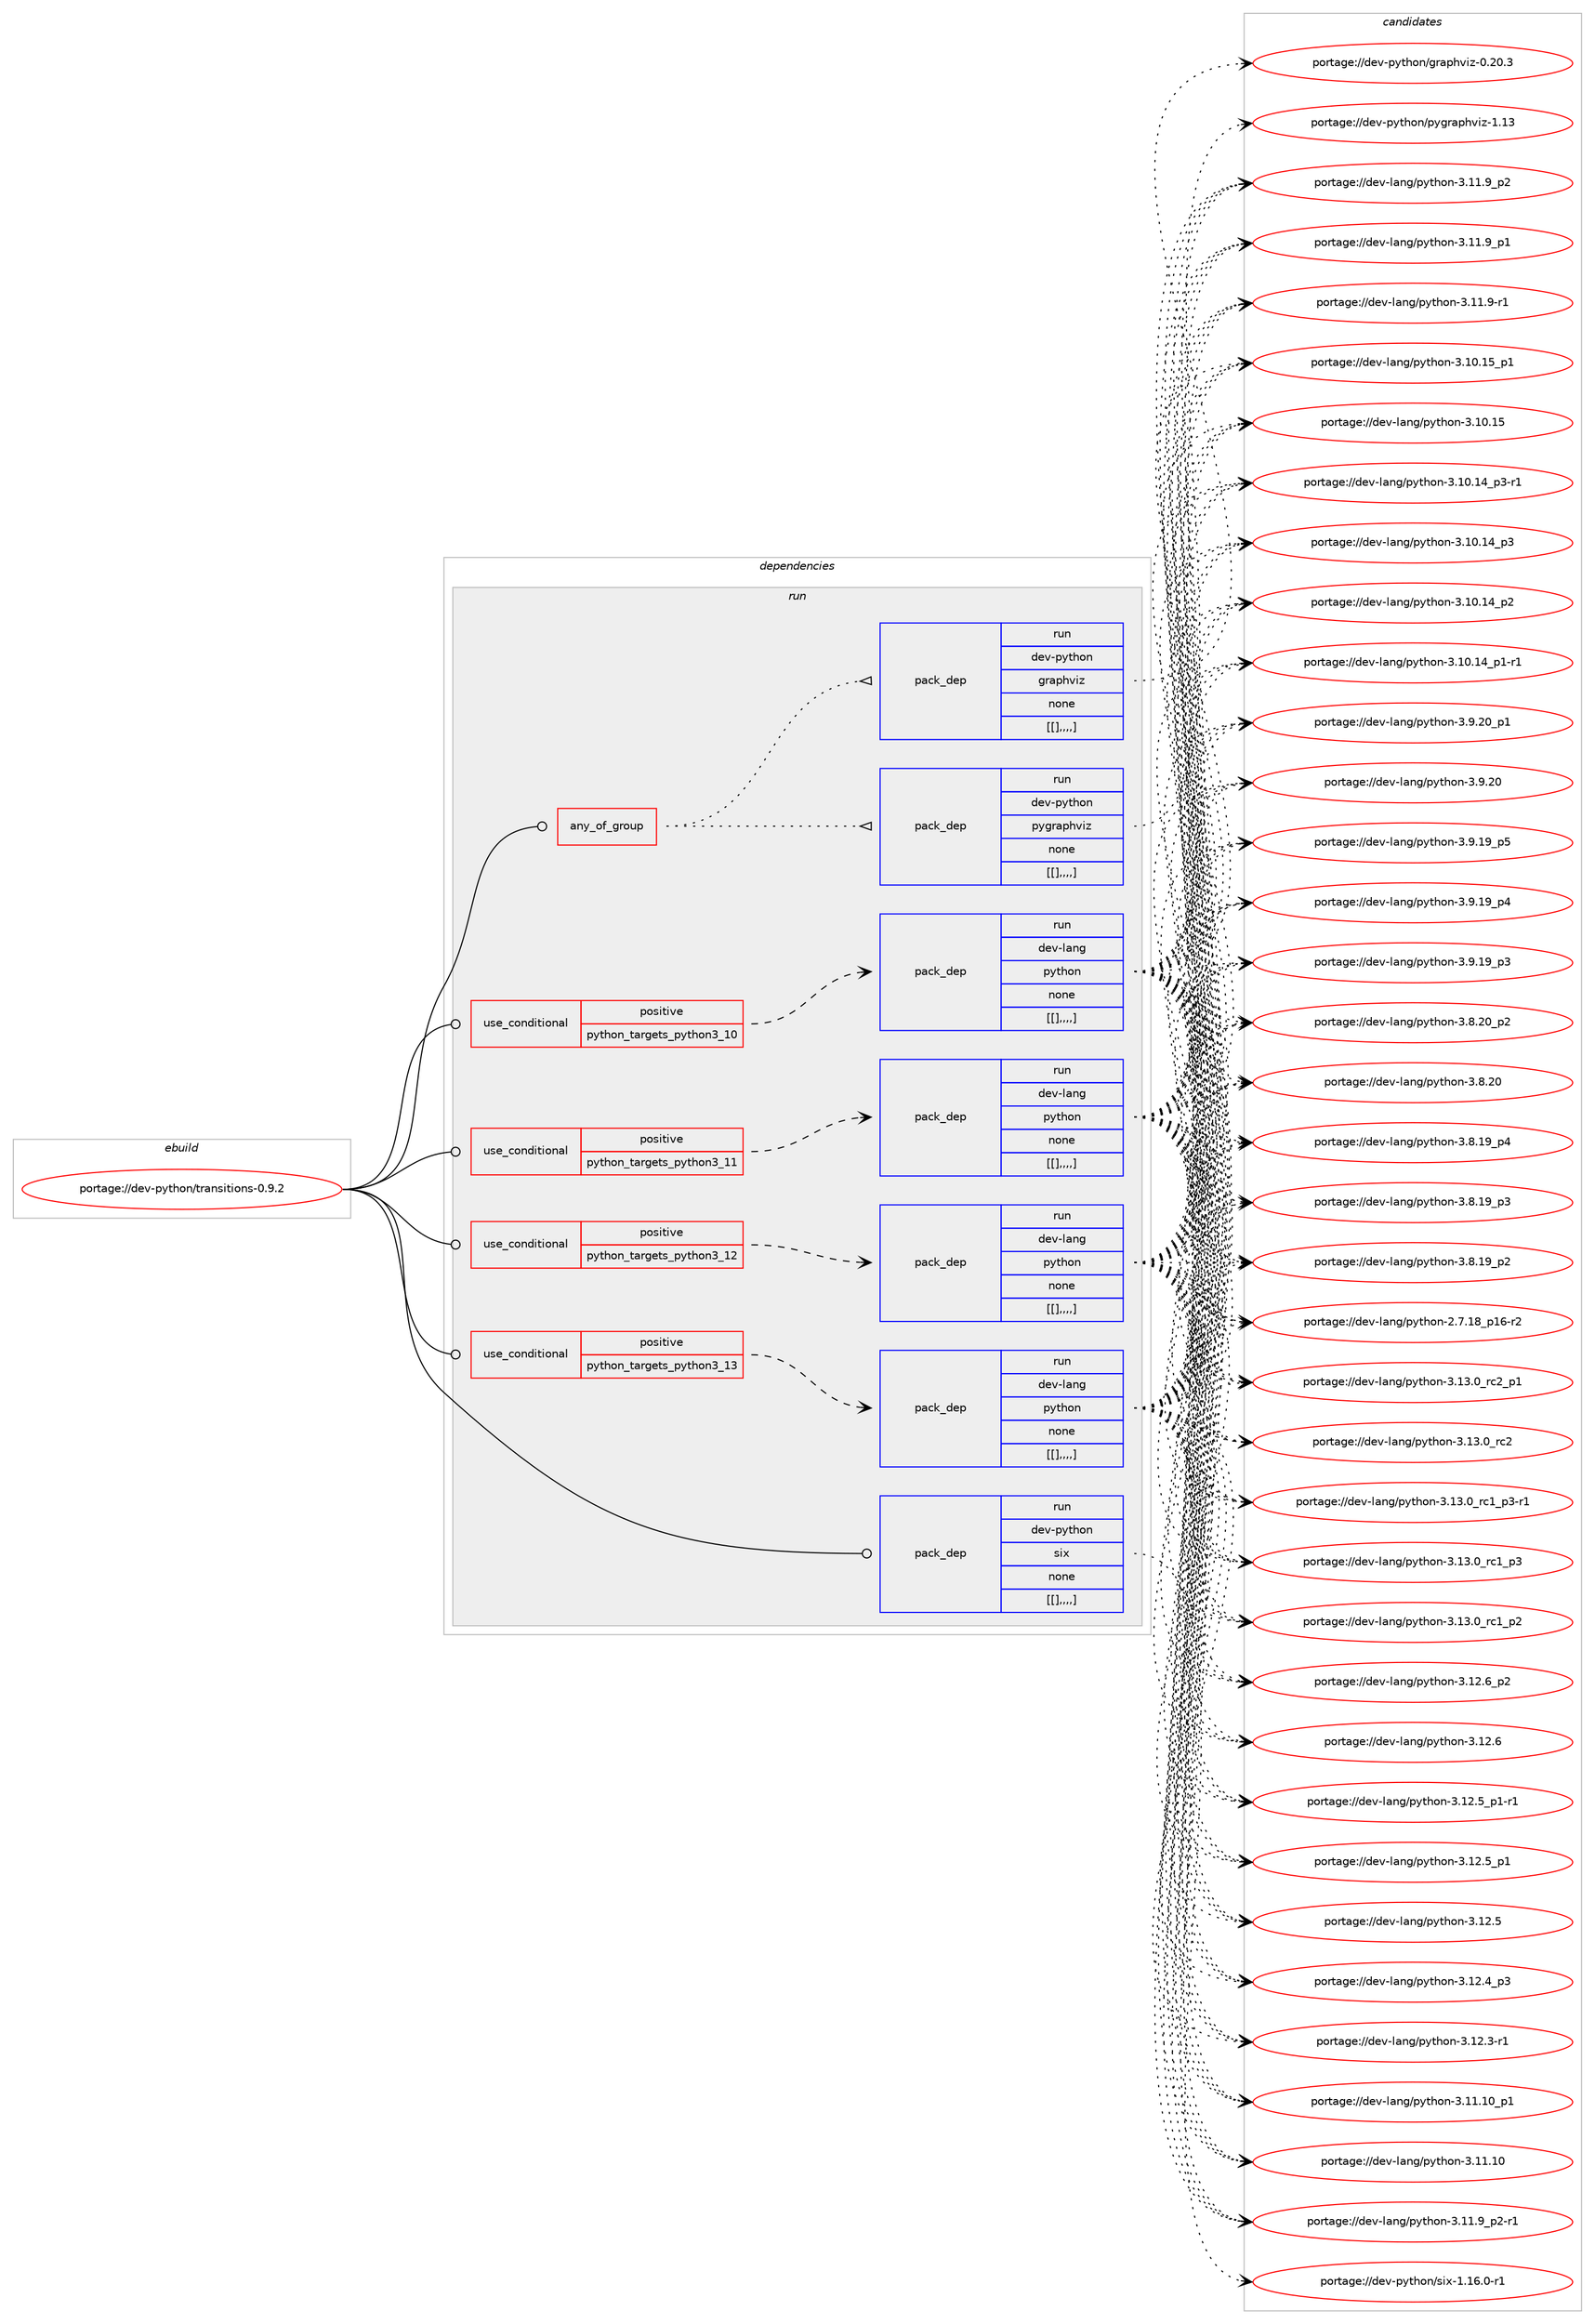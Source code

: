 digraph prolog {

# *************
# Graph options
# *************

newrank=true;
concentrate=true;
compound=true;
graph [rankdir=LR,fontname=Helvetica,fontsize=10,ranksep=1.5];#, ranksep=2.5, nodesep=0.2];
edge  [arrowhead=vee];
node  [fontname=Helvetica,fontsize=10];

# **********
# The ebuild
# **********

subgraph cluster_leftcol {
color=gray;
label=<<i>ebuild</i>>;
id [label="portage://dev-python/transitions-0.9.2", color=red, width=4, href="../dev-python/transitions-0.9.2.svg"];
}

# ****************
# The dependencies
# ****************

subgraph cluster_midcol {
color=gray;
label=<<i>dependencies</i>>;
subgraph cluster_compile {
fillcolor="#eeeeee";
style=filled;
label=<<i>compile</i>>;
}
subgraph cluster_compileandrun {
fillcolor="#eeeeee";
style=filled;
label=<<i>compile and run</i>>;
}
subgraph cluster_run {
fillcolor="#eeeeee";
style=filled;
label=<<i>run</i>>;
subgraph any1112 {
dependency169406 [label=<<TABLE BORDER="0" CELLBORDER="1" CELLSPACING="0" CELLPADDING="4"><TR><TD CELLPADDING="10">any_of_group</TD></TR></TABLE>>, shape=none, color=red];subgraph pack125769 {
dependency169407 [label=<<TABLE BORDER="0" CELLBORDER="1" CELLSPACING="0" CELLPADDING="4" WIDTH="220"><TR><TD ROWSPAN="6" CELLPADDING="30">pack_dep</TD></TR><TR><TD WIDTH="110">run</TD></TR><TR><TD>dev-python</TD></TR><TR><TD>pygraphviz</TD></TR><TR><TD>none</TD></TR><TR><TD>[[],,,,]</TD></TR></TABLE>>, shape=none, color=blue];
}
dependency169406:e -> dependency169407:w [weight=20,style="dotted",arrowhead="oinv"];
subgraph pack125770 {
dependency169408 [label=<<TABLE BORDER="0" CELLBORDER="1" CELLSPACING="0" CELLPADDING="4" WIDTH="220"><TR><TD ROWSPAN="6" CELLPADDING="30">pack_dep</TD></TR><TR><TD WIDTH="110">run</TD></TR><TR><TD>dev-python</TD></TR><TR><TD>graphviz</TD></TR><TR><TD>none</TD></TR><TR><TD>[[],,,,]</TD></TR></TABLE>>, shape=none, color=blue];
}
dependency169406:e -> dependency169408:w [weight=20,style="dotted",arrowhead="oinv"];
}
id:e -> dependency169406:w [weight=20,style="solid",arrowhead="odot"];
subgraph cond42375 {
dependency169409 [label=<<TABLE BORDER="0" CELLBORDER="1" CELLSPACING="0" CELLPADDING="4"><TR><TD ROWSPAN="3" CELLPADDING="10">use_conditional</TD></TR><TR><TD>positive</TD></TR><TR><TD>python_targets_python3_10</TD></TR></TABLE>>, shape=none, color=red];
subgraph pack125771 {
dependency169410 [label=<<TABLE BORDER="0" CELLBORDER="1" CELLSPACING="0" CELLPADDING="4" WIDTH="220"><TR><TD ROWSPAN="6" CELLPADDING="30">pack_dep</TD></TR><TR><TD WIDTH="110">run</TD></TR><TR><TD>dev-lang</TD></TR><TR><TD>python</TD></TR><TR><TD>none</TD></TR><TR><TD>[[],,,,]</TD></TR></TABLE>>, shape=none, color=blue];
}
dependency169409:e -> dependency169410:w [weight=20,style="dashed",arrowhead="vee"];
}
id:e -> dependency169409:w [weight=20,style="solid",arrowhead="odot"];
subgraph cond42376 {
dependency169411 [label=<<TABLE BORDER="0" CELLBORDER="1" CELLSPACING="0" CELLPADDING="4"><TR><TD ROWSPAN="3" CELLPADDING="10">use_conditional</TD></TR><TR><TD>positive</TD></TR><TR><TD>python_targets_python3_11</TD></TR></TABLE>>, shape=none, color=red];
subgraph pack125772 {
dependency169412 [label=<<TABLE BORDER="0" CELLBORDER="1" CELLSPACING="0" CELLPADDING="4" WIDTH="220"><TR><TD ROWSPAN="6" CELLPADDING="30">pack_dep</TD></TR><TR><TD WIDTH="110">run</TD></TR><TR><TD>dev-lang</TD></TR><TR><TD>python</TD></TR><TR><TD>none</TD></TR><TR><TD>[[],,,,]</TD></TR></TABLE>>, shape=none, color=blue];
}
dependency169411:e -> dependency169412:w [weight=20,style="dashed",arrowhead="vee"];
}
id:e -> dependency169411:w [weight=20,style="solid",arrowhead="odot"];
subgraph cond42377 {
dependency169413 [label=<<TABLE BORDER="0" CELLBORDER="1" CELLSPACING="0" CELLPADDING="4"><TR><TD ROWSPAN="3" CELLPADDING="10">use_conditional</TD></TR><TR><TD>positive</TD></TR><TR><TD>python_targets_python3_12</TD></TR></TABLE>>, shape=none, color=red];
subgraph pack125773 {
dependency169414 [label=<<TABLE BORDER="0" CELLBORDER="1" CELLSPACING="0" CELLPADDING="4" WIDTH="220"><TR><TD ROWSPAN="6" CELLPADDING="30">pack_dep</TD></TR><TR><TD WIDTH="110">run</TD></TR><TR><TD>dev-lang</TD></TR><TR><TD>python</TD></TR><TR><TD>none</TD></TR><TR><TD>[[],,,,]</TD></TR></TABLE>>, shape=none, color=blue];
}
dependency169413:e -> dependency169414:w [weight=20,style="dashed",arrowhead="vee"];
}
id:e -> dependency169413:w [weight=20,style="solid",arrowhead="odot"];
subgraph cond42378 {
dependency169415 [label=<<TABLE BORDER="0" CELLBORDER="1" CELLSPACING="0" CELLPADDING="4"><TR><TD ROWSPAN="3" CELLPADDING="10">use_conditional</TD></TR><TR><TD>positive</TD></TR><TR><TD>python_targets_python3_13</TD></TR></TABLE>>, shape=none, color=red];
subgraph pack125774 {
dependency169416 [label=<<TABLE BORDER="0" CELLBORDER="1" CELLSPACING="0" CELLPADDING="4" WIDTH="220"><TR><TD ROWSPAN="6" CELLPADDING="30">pack_dep</TD></TR><TR><TD WIDTH="110">run</TD></TR><TR><TD>dev-lang</TD></TR><TR><TD>python</TD></TR><TR><TD>none</TD></TR><TR><TD>[[],,,,]</TD></TR></TABLE>>, shape=none, color=blue];
}
dependency169415:e -> dependency169416:w [weight=20,style="dashed",arrowhead="vee"];
}
id:e -> dependency169415:w [weight=20,style="solid",arrowhead="odot"];
subgraph pack125775 {
dependency169417 [label=<<TABLE BORDER="0" CELLBORDER="1" CELLSPACING="0" CELLPADDING="4" WIDTH="220"><TR><TD ROWSPAN="6" CELLPADDING="30">pack_dep</TD></TR><TR><TD WIDTH="110">run</TD></TR><TR><TD>dev-python</TD></TR><TR><TD>six</TD></TR><TR><TD>none</TD></TR><TR><TD>[[],,,,]</TD></TR></TABLE>>, shape=none, color=blue];
}
id:e -> dependency169417:w [weight=20,style="solid",arrowhead="odot"];
}
}

# **************
# The candidates
# **************

subgraph cluster_choices {
rank=same;
color=gray;
label=<<i>candidates</i>>;

subgraph choice125769 {
color=black;
nodesep=1;
choice1001011184511212111610411111047112121103114971121041181051224549464951 [label="portage://dev-python/pygraphviz-1.13", color=red, width=4,href="../dev-python/pygraphviz-1.13.svg"];
dependency169407:e -> choice1001011184511212111610411111047112121103114971121041181051224549464951:w [style=dotted,weight="100"];
}
subgraph choice125770 {
color=black;
nodesep=1;
choice10010111845112121116104111110471031149711210411810512245484650484651 [label="portage://dev-python/graphviz-0.20.3", color=red, width=4,href="../dev-python/graphviz-0.20.3.svg"];
dependency169408:e -> choice10010111845112121116104111110471031149711210411810512245484650484651:w [style=dotted,weight="100"];
}
subgraph choice125771 {
color=black;
nodesep=1;
choice100101118451089711010347112121116104111110455146495146489511499509511249 [label="portage://dev-lang/python-3.13.0_rc2_p1", color=red, width=4,href="../dev-lang/python-3.13.0_rc2_p1.svg"];
choice10010111845108971101034711212111610411111045514649514648951149950 [label="portage://dev-lang/python-3.13.0_rc2", color=red, width=4,href="../dev-lang/python-3.13.0_rc2.svg"];
choice1001011184510897110103471121211161041111104551464951464895114994995112514511449 [label="portage://dev-lang/python-3.13.0_rc1_p3-r1", color=red, width=4,href="../dev-lang/python-3.13.0_rc1_p3-r1.svg"];
choice100101118451089711010347112121116104111110455146495146489511499499511251 [label="portage://dev-lang/python-3.13.0_rc1_p3", color=red, width=4,href="../dev-lang/python-3.13.0_rc1_p3.svg"];
choice100101118451089711010347112121116104111110455146495146489511499499511250 [label="portage://dev-lang/python-3.13.0_rc1_p2", color=red, width=4,href="../dev-lang/python-3.13.0_rc1_p2.svg"];
choice100101118451089711010347112121116104111110455146495046549511250 [label="portage://dev-lang/python-3.12.6_p2", color=red, width=4,href="../dev-lang/python-3.12.6_p2.svg"];
choice10010111845108971101034711212111610411111045514649504654 [label="portage://dev-lang/python-3.12.6", color=red, width=4,href="../dev-lang/python-3.12.6.svg"];
choice1001011184510897110103471121211161041111104551464950465395112494511449 [label="portage://dev-lang/python-3.12.5_p1-r1", color=red, width=4,href="../dev-lang/python-3.12.5_p1-r1.svg"];
choice100101118451089711010347112121116104111110455146495046539511249 [label="portage://dev-lang/python-3.12.5_p1", color=red, width=4,href="../dev-lang/python-3.12.5_p1.svg"];
choice10010111845108971101034711212111610411111045514649504653 [label="portage://dev-lang/python-3.12.5", color=red, width=4,href="../dev-lang/python-3.12.5.svg"];
choice100101118451089711010347112121116104111110455146495046529511251 [label="portage://dev-lang/python-3.12.4_p3", color=red, width=4,href="../dev-lang/python-3.12.4_p3.svg"];
choice100101118451089711010347112121116104111110455146495046514511449 [label="portage://dev-lang/python-3.12.3-r1", color=red, width=4,href="../dev-lang/python-3.12.3-r1.svg"];
choice10010111845108971101034711212111610411111045514649494649489511249 [label="portage://dev-lang/python-3.11.10_p1", color=red, width=4,href="../dev-lang/python-3.11.10_p1.svg"];
choice1001011184510897110103471121211161041111104551464949464948 [label="portage://dev-lang/python-3.11.10", color=red, width=4,href="../dev-lang/python-3.11.10.svg"];
choice1001011184510897110103471121211161041111104551464949465795112504511449 [label="portage://dev-lang/python-3.11.9_p2-r1", color=red, width=4,href="../dev-lang/python-3.11.9_p2-r1.svg"];
choice100101118451089711010347112121116104111110455146494946579511250 [label="portage://dev-lang/python-3.11.9_p2", color=red, width=4,href="../dev-lang/python-3.11.9_p2.svg"];
choice100101118451089711010347112121116104111110455146494946579511249 [label="portage://dev-lang/python-3.11.9_p1", color=red, width=4,href="../dev-lang/python-3.11.9_p1.svg"];
choice100101118451089711010347112121116104111110455146494946574511449 [label="portage://dev-lang/python-3.11.9-r1", color=red, width=4,href="../dev-lang/python-3.11.9-r1.svg"];
choice10010111845108971101034711212111610411111045514649484649539511249 [label="portage://dev-lang/python-3.10.15_p1", color=red, width=4,href="../dev-lang/python-3.10.15_p1.svg"];
choice1001011184510897110103471121211161041111104551464948464953 [label="portage://dev-lang/python-3.10.15", color=red, width=4,href="../dev-lang/python-3.10.15.svg"];
choice100101118451089711010347112121116104111110455146494846495295112514511449 [label="portage://dev-lang/python-3.10.14_p3-r1", color=red, width=4,href="../dev-lang/python-3.10.14_p3-r1.svg"];
choice10010111845108971101034711212111610411111045514649484649529511251 [label="portage://dev-lang/python-3.10.14_p3", color=red, width=4,href="../dev-lang/python-3.10.14_p3.svg"];
choice10010111845108971101034711212111610411111045514649484649529511250 [label="portage://dev-lang/python-3.10.14_p2", color=red, width=4,href="../dev-lang/python-3.10.14_p2.svg"];
choice100101118451089711010347112121116104111110455146494846495295112494511449 [label="portage://dev-lang/python-3.10.14_p1-r1", color=red, width=4,href="../dev-lang/python-3.10.14_p1-r1.svg"];
choice100101118451089711010347112121116104111110455146574650489511249 [label="portage://dev-lang/python-3.9.20_p1", color=red, width=4,href="../dev-lang/python-3.9.20_p1.svg"];
choice10010111845108971101034711212111610411111045514657465048 [label="portage://dev-lang/python-3.9.20", color=red, width=4,href="../dev-lang/python-3.9.20.svg"];
choice100101118451089711010347112121116104111110455146574649579511253 [label="portage://dev-lang/python-3.9.19_p5", color=red, width=4,href="../dev-lang/python-3.9.19_p5.svg"];
choice100101118451089711010347112121116104111110455146574649579511252 [label="portage://dev-lang/python-3.9.19_p4", color=red, width=4,href="../dev-lang/python-3.9.19_p4.svg"];
choice100101118451089711010347112121116104111110455146574649579511251 [label="portage://dev-lang/python-3.9.19_p3", color=red, width=4,href="../dev-lang/python-3.9.19_p3.svg"];
choice100101118451089711010347112121116104111110455146564650489511250 [label="portage://dev-lang/python-3.8.20_p2", color=red, width=4,href="../dev-lang/python-3.8.20_p2.svg"];
choice10010111845108971101034711212111610411111045514656465048 [label="portage://dev-lang/python-3.8.20", color=red, width=4,href="../dev-lang/python-3.8.20.svg"];
choice100101118451089711010347112121116104111110455146564649579511252 [label="portage://dev-lang/python-3.8.19_p4", color=red, width=4,href="../dev-lang/python-3.8.19_p4.svg"];
choice100101118451089711010347112121116104111110455146564649579511251 [label="portage://dev-lang/python-3.8.19_p3", color=red, width=4,href="../dev-lang/python-3.8.19_p3.svg"];
choice100101118451089711010347112121116104111110455146564649579511250 [label="portage://dev-lang/python-3.8.19_p2", color=red, width=4,href="../dev-lang/python-3.8.19_p2.svg"];
choice100101118451089711010347112121116104111110455046554649569511249544511450 [label="portage://dev-lang/python-2.7.18_p16-r2", color=red, width=4,href="../dev-lang/python-2.7.18_p16-r2.svg"];
dependency169410:e -> choice100101118451089711010347112121116104111110455146495146489511499509511249:w [style=dotted,weight="100"];
dependency169410:e -> choice10010111845108971101034711212111610411111045514649514648951149950:w [style=dotted,weight="100"];
dependency169410:e -> choice1001011184510897110103471121211161041111104551464951464895114994995112514511449:w [style=dotted,weight="100"];
dependency169410:e -> choice100101118451089711010347112121116104111110455146495146489511499499511251:w [style=dotted,weight="100"];
dependency169410:e -> choice100101118451089711010347112121116104111110455146495146489511499499511250:w [style=dotted,weight="100"];
dependency169410:e -> choice100101118451089711010347112121116104111110455146495046549511250:w [style=dotted,weight="100"];
dependency169410:e -> choice10010111845108971101034711212111610411111045514649504654:w [style=dotted,weight="100"];
dependency169410:e -> choice1001011184510897110103471121211161041111104551464950465395112494511449:w [style=dotted,weight="100"];
dependency169410:e -> choice100101118451089711010347112121116104111110455146495046539511249:w [style=dotted,weight="100"];
dependency169410:e -> choice10010111845108971101034711212111610411111045514649504653:w [style=dotted,weight="100"];
dependency169410:e -> choice100101118451089711010347112121116104111110455146495046529511251:w [style=dotted,weight="100"];
dependency169410:e -> choice100101118451089711010347112121116104111110455146495046514511449:w [style=dotted,weight="100"];
dependency169410:e -> choice10010111845108971101034711212111610411111045514649494649489511249:w [style=dotted,weight="100"];
dependency169410:e -> choice1001011184510897110103471121211161041111104551464949464948:w [style=dotted,weight="100"];
dependency169410:e -> choice1001011184510897110103471121211161041111104551464949465795112504511449:w [style=dotted,weight="100"];
dependency169410:e -> choice100101118451089711010347112121116104111110455146494946579511250:w [style=dotted,weight="100"];
dependency169410:e -> choice100101118451089711010347112121116104111110455146494946579511249:w [style=dotted,weight="100"];
dependency169410:e -> choice100101118451089711010347112121116104111110455146494946574511449:w [style=dotted,weight="100"];
dependency169410:e -> choice10010111845108971101034711212111610411111045514649484649539511249:w [style=dotted,weight="100"];
dependency169410:e -> choice1001011184510897110103471121211161041111104551464948464953:w [style=dotted,weight="100"];
dependency169410:e -> choice100101118451089711010347112121116104111110455146494846495295112514511449:w [style=dotted,weight="100"];
dependency169410:e -> choice10010111845108971101034711212111610411111045514649484649529511251:w [style=dotted,weight="100"];
dependency169410:e -> choice10010111845108971101034711212111610411111045514649484649529511250:w [style=dotted,weight="100"];
dependency169410:e -> choice100101118451089711010347112121116104111110455146494846495295112494511449:w [style=dotted,weight="100"];
dependency169410:e -> choice100101118451089711010347112121116104111110455146574650489511249:w [style=dotted,weight="100"];
dependency169410:e -> choice10010111845108971101034711212111610411111045514657465048:w [style=dotted,weight="100"];
dependency169410:e -> choice100101118451089711010347112121116104111110455146574649579511253:w [style=dotted,weight="100"];
dependency169410:e -> choice100101118451089711010347112121116104111110455146574649579511252:w [style=dotted,weight="100"];
dependency169410:e -> choice100101118451089711010347112121116104111110455146574649579511251:w [style=dotted,weight="100"];
dependency169410:e -> choice100101118451089711010347112121116104111110455146564650489511250:w [style=dotted,weight="100"];
dependency169410:e -> choice10010111845108971101034711212111610411111045514656465048:w [style=dotted,weight="100"];
dependency169410:e -> choice100101118451089711010347112121116104111110455146564649579511252:w [style=dotted,weight="100"];
dependency169410:e -> choice100101118451089711010347112121116104111110455146564649579511251:w [style=dotted,weight="100"];
dependency169410:e -> choice100101118451089711010347112121116104111110455146564649579511250:w [style=dotted,weight="100"];
dependency169410:e -> choice100101118451089711010347112121116104111110455046554649569511249544511450:w [style=dotted,weight="100"];
}
subgraph choice125772 {
color=black;
nodesep=1;
choice100101118451089711010347112121116104111110455146495146489511499509511249 [label="portage://dev-lang/python-3.13.0_rc2_p1", color=red, width=4,href="../dev-lang/python-3.13.0_rc2_p1.svg"];
choice10010111845108971101034711212111610411111045514649514648951149950 [label="portage://dev-lang/python-3.13.0_rc2", color=red, width=4,href="../dev-lang/python-3.13.0_rc2.svg"];
choice1001011184510897110103471121211161041111104551464951464895114994995112514511449 [label="portage://dev-lang/python-3.13.0_rc1_p3-r1", color=red, width=4,href="../dev-lang/python-3.13.0_rc1_p3-r1.svg"];
choice100101118451089711010347112121116104111110455146495146489511499499511251 [label="portage://dev-lang/python-3.13.0_rc1_p3", color=red, width=4,href="../dev-lang/python-3.13.0_rc1_p3.svg"];
choice100101118451089711010347112121116104111110455146495146489511499499511250 [label="portage://dev-lang/python-3.13.0_rc1_p2", color=red, width=4,href="../dev-lang/python-3.13.0_rc1_p2.svg"];
choice100101118451089711010347112121116104111110455146495046549511250 [label="portage://dev-lang/python-3.12.6_p2", color=red, width=4,href="../dev-lang/python-3.12.6_p2.svg"];
choice10010111845108971101034711212111610411111045514649504654 [label="portage://dev-lang/python-3.12.6", color=red, width=4,href="../dev-lang/python-3.12.6.svg"];
choice1001011184510897110103471121211161041111104551464950465395112494511449 [label="portage://dev-lang/python-3.12.5_p1-r1", color=red, width=4,href="../dev-lang/python-3.12.5_p1-r1.svg"];
choice100101118451089711010347112121116104111110455146495046539511249 [label="portage://dev-lang/python-3.12.5_p1", color=red, width=4,href="../dev-lang/python-3.12.5_p1.svg"];
choice10010111845108971101034711212111610411111045514649504653 [label="portage://dev-lang/python-3.12.5", color=red, width=4,href="../dev-lang/python-3.12.5.svg"];
choice100101118451089711010347112121116104111110455146495046529511251 [label="portage://dev-lang/python-3.12.4_p3", color=red, width=4,href="../dev-lang/python-3.12.4_p3.svg"];
choice100101118451089711010347112121116104111110455146495046514511449 [label="portage://dev-lang/python-3.12.3-r1", color=red, width=4,href="../dev-lang/python-3.12.3-r1.svg"];
choice10010111845108971101034711212111610411111045514649494649489511249 [label="portage://dev-lang/python-3.11.10_p1", color=red, width=4,href="../dev-lang/python-3.11.10_p1.svg"];
choice1001011184510897110103471121211161041111104551464949464948 [label="portage://dev-lang/python-3.11.10", color=red, width=4,href="../dev-lang/python-3.11.10.svg"];
choice1001011184510897110103471121211161041111104551464949465795112504511449 [label="portage://dev-lang/python-3.11.9_p2-r1", color=red, width=4,href="../dev-lang/python-3.11.9_p2-r1.svg"];
choice100101118451089711010347112121116104111110455146494946579511250 [label="portage://dev-lang/python-3.11.9_p2", color=red, width=4,href="../dev-lang/python-3.11.9_p2.svg"];
choice100101118451089711010347112121116104111110455146494946579511249 [label="portage://dev-lang/python-3.11.9_p1", color=red, width=4,href="../dev-lang/python-3.11.9_p1.svg"];
choice100101118451089711010347112121116104111110455146494946574511449 [label="portage://dev-lang/python-3.11.9-r1", color=red, width=4,href="../dev-lang/python-3.11.9-r1.svg"];
choice10010111845108971101034711212111610411111045514649484649539511249 [label="portage://dev-lang/python-3.10.15_p1", color=red, width=4,href="../dev-lang/python-3.10.15_p1.svg"];
choice1001011184510897110103471121211161041111104551464948464953 [label="portage://dev-lang/python-3.10.15", color=red, width=4,href="../dev-lang/python-3.10.15.svg"];
choice100101118451089711010347112121116104111110455146494846495295112514511449 [label="portage://dev-lang/python-3.10.14_p3-r1", color=red, width=4,href="../dev-lang/python-3.10.14_p3-r1.svg"];
choice10010111845108971101034711212111610411111045514649484649529511251 [label="portage://dev-lang/python-3.10.14_p3", color=red, width=4,href="../dev-lang/python-3.10.14_p3.svg"];
choice10010111845108971101034711212111610411111045514649484649529511250 [label="portage://dev-lang/python-3.10.14_p2", color=red, width=4,href="../dev-lang/python-3.10.14_p2.svg"];
choice100101118451089711010347112121116104111110455146494846495295112494511449 [label="portage://dev-lang/python-3.10.14_p1-r1", color=red, width=4,href="../dev-lang/python-3.10.14_p1-r1.svg"];
choice100101118451089711010347112121116104111110455146574650489511249 [label="portage://dev-lang/python-3.9.20_p1", color=red, width=4,href="../dev-lang/python-3.9.20_p1.svg"];
choice10010111845108971101034711212111610411111045514657465048 [label="portage://dev-lang/python-3.9.20", color=red, width=4,href="../dev-lang/python-3.9.20.svg"];
choice100101118451089711010347112121116104111110455146574649579511253 [label="portage://dev-lang/python-3.9.19_p5", color=red, width=4,href="../dev-lang/python-3.9.19_p5.svg"];
choice100101118451089711010347112121116104111110455146574649579511252 [label="portage://dev-lang/python-3.9.19_p4", color=red, width=4,href="../dev-lang/python-3.9.19_p4.svg"];
choice100101118451089711010347112121116104111110455146574649579511251 [label="portage://dev-lang/python-3.9.19_p3", color=red, width=4,href="../dev-lang/python-3.9.19_p3.svg"];
choice100101118451089711010347112121116104111110455146564650489511250 [label="portage://dev-lang/python-3.8.20_p2", color=red, width=4,href="../dev-lang/python-3.8.20_p2.svg"];
choice10010111845108971101034711212111610411111045514656465048 [label="portage://dev-lang/python-3.8.20", color=red, width=4,href="../dev-lang/python-3.8.20.svg"];
choice100101118451089711010347112121116104111110455146564649579511252 [label="portage://dev-lang/python-3.8.19_p4", color=red, width=4,href="../dev-lang/python-3.8.19_p4.svg"];
choice100101118451089711010347112121116104111110455146564649579511251 [label="portage://dev-lang/python-3.8.19_p3", color=red, width=4,href="../dev-lang/python-3.8.19_p3.svg"];
choice100101118451089711010347112121116104111110455146564649579511250 [label="portage://dev-lang/python-3.8.19_p2", color=red, width=4,href="../dev-lang/python-3.8.19_p2.svg"];
choice100101118451089711010347112121116104111110455046554649569511249544511450 [label="portage://dev-lang/python-2.7.18_p16-r2", color=red, width=4,href="../dev-lang/python-2.7.18_p16-r2.svg"];
dependency169412:e -> choice100101118451089711010347112121116104111110455146495146489511499509511249:w [style=dotted,weight="100"];
dependency169412:e -> choice10010111845108971101034711212111610411111045514649514648951149950:w [style=dotted,weight="100"];
dependency169412:e -> choice1001011184510897110103471121211161041111104551464951464895114994995112514511449:w [style=dotted,weight="100"];
dependency169412:e -> choice100101118451089711010347112121116104111110455146495146489511499499511251:w [style=dotted,weight="100"];
dependency169412:e -> choice100101118451089711010347112121116104111110455146495146489511499499511250:w [style=dotted,weight="100"];
dependency169412:e -> choice100101118451089711010347112121116104111110455146495046549511250:w [style=dotted,weight="100"];
dependency169412:e -> choice10010111845108971101034711212111610411111045514649504654:w [style=dotted,weight="100"];
dependency169412:e -> choice1001011184510897110103471121211161041111104551464950465395112494511449:w [style=dotted,weight="100"];
dependency169412:e -> choice100101118451089711010347112121116104111110455146495046539511249:w [style=dotted,weight="100"];
dependency169412:e -> choice10010111845108971101034711212111610411111045514649504653:w [style=dotted,weight="100"];
dependency169412:e -> choice100101118451089711010347112121116104111110455146495046529511251:w [style=dotted,weight="100"];
dependency169412:e -> choice100101118451089711010347112121116104111110455146495046514511449:w [style=dotted,weight="100"];
dependency169412:e -> choice10010111845108971101034711212111610411111045514649494649489511249:w [style=dotted,weight="100"];
dependency169412:e -> choice1001011184510897110103471121211161041111104551464949464948:w [style=dotted,weight="100"];
dependency169412:e -> choice1001011184510897110103471121211161041111104551464949465795112504511449:w [style=dotted,weight="100"];
dependency169412:e -> choice100101118451089711010347112121116104111110455146494946579511250:w [style=dotted,weight="100"];
dependency169412:e -> choice100101118451089711010347112121116104111110455146494946579511249:w [style=dotted,weight="100"];
dependency169412:e -> choice100101118451089711010347112121116104111110455146494946574511449:w [style=dotted,weight="100"];
dependency169412:e -> choice10010111845108971101034711212111610411111045514649484649539511249:w [style=dotted,weight="100"];
dependency169412:e -> choice1001011184510897110103471121211161041111104551464948464953:w [style=dotted,weight="100"];
dependency169412:e -> choice100101118451089711010347112121116104111110455146494846495295112514511449:w [style=dotted,weight="100"];
dependency169412:e -> choice10010111845108971101034711212111610411111045514649484649529511251:w [style=dotted,weight="100"];
dependency169412:e -> choice10010111845108971101034711212111610411111045514649484649529511250:w [style=dotted,weight="100"];
dependency169412:e -> choice100101118451089711010347112121116104111110455146494846495295112494511449:w [style=dotted,weight="100"];
dependency169412:e -> choice100101118451089711010347112121116104111110455146574650489511249:w [style=dotted,weight="100"];
dependency169412:e -> choice10010111845108971101034711212111610411111045514657465048:w [style=dotted,weight="100"];
dependency169412:e -> choice100101118451089711010347112121116104111110455146574649579511253:w [style=dotted,weight="100"];
dependency169412:e -> choice100101118451089711010347112121116104111110455146574649579511252:w [style=dotted,weight="100"];
dependency169412:e -> choice100101118451089711010347112121116104111110455146574649579511251:w [style=dotted,weight="100"];
dependency169412:e -> choice100101118451089711010347112121116104111110455146564650489511250:w [style=dotted,weight="100"];
dependency169412:e -> choice10010111845108971101034711212111610411111045514656465048:w [style=dotted,weight="100"];
dependency169412:e -> choice100101118451089711010347112121116104111110455146564649579511252:w [style=dotted,weight="100"];
dependency169412:e -> choice100101118451089711010347112121116104111110455146564649579511251:w [style=dotted,weight="100"];
dependency169412:e -> choice100101118451089711010347112121116104111110455146564649579511250:w [style=dotted,weight="100"];
dependency169412:e -> choice100101118451089711010347112121116104111110455046554649569511249544511450:w [style=dotted,weight="100"];
}
subgraph choice125773 {
color=black;
nodesep=1;
choice100101118451089711010347112121116104111110455146495146489511499509511249 [label="portage://dev-lang/python-3.13.0_rc2_p1", color=red, width=4,href="../dev-lang/python-3.13.0_rc2_p1.svg"];
choice10010111845108971101034711212111610411111045514649514648951149950 [label="portage://dev-lang/python-3.13.0_rc2", color=red, width=4,href="../dev-lang/python-3.13.0_rc2.svg"];
choice1001011184510897110103471121211161041111104551464951464895114994995112514511449 [label="portage://dev-lang/python-3.13.0_rc1_p3-r1", color=red, width=4,href="../dev-lang/python-3.13.0_rc1_p3-r1.svg"];
choice100101118451089711010347112121116104111110455146495146489511499499511251 [label="portage://dev-lang/python-3.13.0_rc1_p3", color=red, width=4,href="../dev-lang/python-3.13.0_rc1_p3.svg"];
choice100101118451089711010347112121116104111110455146495146489511499499511250 [label="portage://dev-lang/python-3.13.0_rc1_p2", color=red, width=4,href="../dev-lang/python-3.13.0_rc1_p2.svg"];
choice100101118451089711010347112121116104111110455146495046549511250 [label="portage://dev-lang/python-3.12.6_p2", color=red, width=4,href="../dev-lang/python-3.12.6_p2.svg"];
choice10010111845108971101034711212111610411111045514649504654 [label="portage://dev-lang/python-3.12.6", color=red, width=4,href="../dev-lang/python-3.12.6.svg"];
choice1001011184510897110103471121211161041111104551464950465395112494511449 [label="portage://dev-lang/python-3.12.5_p1-r1", color=red, width=4,href="../dev-lang/python-3.12.5_p1-r1.svg"];
choice100101118451089711010347112121116104111110455146495046539511249 [label="portage://dev-lang/python-3.12.5_p1", color=red, width=4,href="../dev-lang/python-3.12.5_p1.svg"];
choice10010111845108971101034711212111610411111045514649504653 [label="portage://dev-lang/python-3.12.5", color=red, width=4,href="../dev-lang/python-3.12.5.svg"];
choice100101118451089711010347112121116104111110455146495046529511251 [label="portage://dev-lang/python-3.12.4_p3", color=red, width=4,href="../dev-lang/python-3.12.4_p3.svg"];
choice100101118451089711010347112121116104111110455146495046514511449 [label="portage://dev-lang/python-3.12.3-r1", color=red, width=4,href="../dev-lang/python-3.12.3-r1.svg"];
choice10010111845108971101034711212111610411111045514649494649489511249 [label="portage://dev-lang/python-3.11.10_p1", color=red, width=4,href="../dev-lang/python-3.11.10_p1.svg"];
choice1001011184510897110103471121211161041111104551464949464948 [label="portage://dev-lang/python-3.11.10", color=red, width=4,href="../dev-lang/python-3.11.10.svg"];
choice1001011184510897110103471121211161041111104551464949465795112504511449 [label="portage://dev-lang/python-3.11.9_p2-r1", color=red, width=4,href="../dev-lang/python-3.11.9_p2-r1.svg"];
choice100101118451089711010347112121116104111110455146494946579511250 [label="portage://dev-lang/python-3.11.9_p2", color=red, width=4,href="../dev-lang/python-3.11.9_p2.svg"];
choice100101118451089711010347112121116104111110455146494946579511249 [label="portage://dev-lang/python-3.11.9_p1", color=red, width=4,href="../dev-lang/python-3.11.9_p1.svg"];
choice100101118451089711010347112121116104111110455146494946574511449 [label="portage://dev-lang/python-3.11.9-r1", color=red, width=4,href="../dev-lang/python-3.11.9-r1.svg"];
choice10010111845108971101034711212111610411111045514649484649539511249 [label="portage://dev-lang/python-3.10.15_p1", color=red, width=4,href="../dev-lang/python-3.10.15_p1.svg"];
choice1001011184510897110103471121211161041111104551464948464953 [label="portage://dev-lang/python-3.10.15", color=red, width=4,href="../dev-lang/python-3.10.15.svg"];
choice100101118451089711010347112121116104111110455146494846495295112514511449 [label="portage://dev-lang/python-3.10.14_p3-r1", color=red, width=4,href="../dev-lang/python-3.10.14_p3-r1.svg"];
choice10010111845108971101034711212111610411111045514649484649529511251 [label="portage://dev-lang/python-3.10.14_p3", color=red, width=4,href="../dev-lang/python-3.10.14_p3.svg"];
choice10010111845108971101034711212111610411111045514649484649529511250 [label="portage://dev-lang/python-3.10.14_p2", color=red, width=4,href="../dev-lang/python-3.10.14_p2.svg"];
choice100101118451089711010347112121116104111110455146494846495295112494511449 [label="portage://dev-lang/python-3.10.14_p1-r1", color=red, width=4,href="../dev-lang/python-3.10.14_p1-r1.svg"];
choice100101118451089711010347112121116104111110455146574650489511249 [label="portage://dev-lang/python-3.9.20_p1", color=red, width=4,href="../dev-lang/python-3.9.20_p1.svg"];
choice10010111845108971101034711212111610411111045514657465048 [label="portage://dev-lang/python-3.9.20", color=red, width=4,href="../dev-lang/python-3.9.20.svg"];
choice100101118451089711010347112121116104111110455146574649579511253 [label="portage://dev-lang/python-3.9.19_p5", color=red, width=4,href="../dev-lang/python-3.9.19_p5.svg"];
choice100101118451089711010347112121116104111110455146574649579511252 [label="portage://dev-lang/python-3.9.19_p4", color=red, width=4,href="../dev-lang/python-3.9.19_p4.svg"];
choice100101118451089711010347112121116104111110455146574649579511251 [label="portage://dev-lang/python-3.9.19_p3", color=red, width=4,href="../dev-lang/python-3.9.19_p3.svg"];
choice100101118451089711010347112121116104111110455146564650489511250 [label="portage://dev-lang/python-3.8.20_p2", color=red, width=4,href="../dev-lang/python-3.8.20_p2.svg"];
choice10010111845108971101034711212111610411111045514656465048 [label="portage://dev-lang/python-3.8.20", color=red, width=4,href="../dev-lang/python-3.8.20.svg"];
choice100101118451089711010347112121116104111110455146564649579511252 [label="portage://dev-lang/python-3.8.19_p4", color=red, width=4,href="../dev-lang/python-3.8.19_p4.svg"];
choice100101118451089711010347112121116104111110455146564649579511251 [label="portage://dev-lang/python-3.8.19_p3", color=red, width=4,href="../dev-lang/python-3.8.19_p3.svg"];
choice100101118451089711010347112121116104111110455146564649579511250 [label="portage://dev-lang/python-3.8.19_p2", color=red, width=4,href="../dev-lang/python-3.8.19_p2.svg"];
choice100101118451089711010347112121116104111110455046554649569511249544511450 [label="portage://dev-lang/python-2.7.18_p16-r2", color=red, width=4,href="../dev-lang/python-2.7.18_p16-r2.svg"];
dependency169414:e -> choice100101118451089711010347112121116104111110455146495146489511499509511249:w [style=dotted,weight="100"];
dependency169414:e -> choice10010111845108971101034711212111610411111045514649514648951149950:w [style=dotted,weight="100"];
dependency169414:e -> choice1001011184510897110103471121211161041111104551464951464895114994995112514511449:w [style=dotted,weight="100"];
dependency169414:e -> choice100101118451089711010347112121116104111110455146495146489511499499511251:w [style=dotted,weight="100"];
dependency169414:e -> choice100101118451089711010347112121116104111110455146495146489511499499511250:w [style=dotted,weight="100"];
dependency169414:e -> choice100101118451089711010347112121116104111110455146495046549511250:w [style=dotted,weight="100"];
dependency169414:e -> choice10010111845108971101034711212111610411111045514649504654:w [style=dotted,weight="100"];
dependency169414:e -> choice1001011184510897110103471121211161041111104551464950465395112494511449:w [style=dotted,weight="100"];
dependency169414:e -> choice100101118451089711010347112121116104111110455146495046539511249:w [style=dotted,weight="100"];
dependency169414:e -> choice10010111845108971101034711212111610411111045514649504653:w [style=dotted,weight="100"];
dependency169414:e -> choice100101118451089711010347112121116104111110455146495046529511251:w [style=dotted,weight="100"];
dependency169414:e -> choice100101118451089711010347112121116104111110455146495046514511449:w [style=dotted,weight="100"];
dependency169414:e -> choice10010111845108971101034711212111610411111045514649494649489511249:w [style=dotted,weight="100"];
dependency169414:e -> choice1001011184510897110103471121211161041111104551464949464948:w [style=dotted,weight="100"];
dependency169414:e -> choice1001011184510897110103471121211161041111104551464949465795112504511449:w [style=dotted,weight="100"];
dependency169414:e -> choice100101118451089711010347112121116104111110455146494946579511250:w [style=dotted,weight="100"];
dependency169414:e -> choice100101118451089711010347112121116104111110455146494946579511249:w [style=dotted,weight="100"];
dependency169414:e -> choice100101118451089711010347112121116104111110455146494946574511449:w [style=dotted,weight="100"];
dependency169414:e -> choice10010111845108971101034711212111610411111045514649484649539511249:w [style=dotted,weight="100"];
dependency169414:e -> choice1001011184510897110103471121211161041111104551464948464953:w [style=dotted,weight="100"];
dependency169414:e -> choice100101118451089711010347112121116104111110455146494846495295112514511449:w [style=dotted,weight="100"];
dependency169414:e -> choice10010111845108971101034711212111610411111045514649484649529511251:w [style=dotted,weight="100"];
dependency169414:e -> choice10010111845108971101034711212111610411111045514649484649529511250:w [style=dotted,weight="100"];
dependency169414:e -> choice100101118451089711010347112121116104111110455146494846495295112494511449:w [style=dotted,weight="100"];
dependency169414:e -> choice100101118451089711010347112121116104111110455146574650489511249:w [style=dotted,weight="100"];
dependency169414:e -> choice10010111845108971101034711212111610411111045514657465048:w [style=dotted,weight="100"];
dependency169414:e -> choice100101118451089711010347112121116104111110455146574649579511253:w [style=dotted,weight="100"];
dependency169414:e -> choice100101118451089711010347112121116104111110455146574649579511252:w [style=dotted,weight="100"];
dependency169414:e -> choice100101118451089711010347112121116104111110455146574649579511251:w [style=dotted,weight="100"];
dependency169414:e -> choice100101118451089711010347112121116104111110455146564650489511250:w [style=dotted,weight="100"];
dependency169414:e -> choice10010111845108971101034711212111610411111045514656465048:w [style=dotted,weight="100"];
dependency169414:e -> choice100101118451089711010347112121116104111110455146564649579511252:w [style=dotted,weight="100"];
dependency169414:e -> choice100101118451089711010347112121116104111110455146564649579511251:w [style=dotted,weight="100"];
dependency169414:e -> choice100101118451089711010347112121116104111110455146564649579511250:w [style=dotted,weight="100"];
dependency169414:e -> choice100101118451089711010347112121116104111110455046554649569511249544511450:w [style=dotted,weight="100"];
}
subgraph choice125774 {
color=black;
nodesep=1;
choice100101118451089711010347112121116104111110455146495146489511499509511249 [label="portage://dev-lang/python-3.13.0_rc2_p1", color=red, width=4,href="../dev-lang/python-3.13.0_rc2_p1.svg"];
choice10010111845108971101034711212111610411111045514649514648951149950 [label="portage://dev-lang/python-3.13.0_rc2", color=red, width=4,href="../dev-lang/python-3.13.0_rc2.svg"];
choice1001011184510897110103471121211161041111104551464951464895114994995112514511449 [label="portage://dev-lang/python-3.13.0_rc1_p3-r1", color=red, width=4,href="../dev-lang/python-3.13.0_rc1_p3-r1.svg"];
choice100101118451089711010347112121116104111110455146495146489511499499511251 [label="portage://dev-lang/python-3.13.0_rc1_p3", color=red, width=4,href="../dev-lang/python-3.13.0_rc1_p3.svg"];
choice100101118451089711010347112121116104111110455146495146489511499499511250 [label="portage://dev-lang/python-3.13.0_rc1_p2", color=red, width=4,href="../dev-lang/python-3.13.0_rc1_p2.svg"];
choice100101118451089711010347112121116104111110455146495046549511250 [label="portage://dev-lang/python-3.12.6_p2", color=red, width=4,href="../dev-lang/python-3.12.6_p2.svg"];
choice10010111845108971101034711212111610411111045514649504654 [label="portage://dev-lang/python-3.12.6", color=red, width=4,href="../dev-lang/python-3.12.6.svg"];
choice1001011184510897110103471121211161041111104551464950465395112494511449 [label="portage://dev-lang/python-3.12.5_p1-r1", color=red, width=4,href="../dev-lang/python-3.12.5_p1-r1.svg"];
choice100101118451089711010347112121116104111110455146495046539511249 [label="portage://dev-lang/python-3.12.5_p1", color=red, width=4,href="../dev-lang/python-3.12.5_p1.svg"];
choice10010111845108971101034711212111610411111045514649504653 [label="portage://dev-lang/python-3.12.5", color=red, width=4,href="../dev-lang/python-3.12.5.svg"];
choice100101118451089711010347112121116104111110455146495046529511251 [label="portage://dev-lang/python-3.12.4_p3", color=red, width=4,href="../dev-lang/python-3.12.4_p3.svg"];
choice100101118451089711010347112121116104111110455146495046514511449 [label="portage://dev-lang/python-3.12.3-r1", color=red, width=4,href="../dev-lang/python-3.12.3-r1.svg"];
choice10010111845108971101034711212111610411111045514649494649489511249 [label="portage://dev-lang/python-3.11.10_p1", color=red, width=4,href="../dev-lang/python-3.11.10_p1.svg"];
choice1001011184510897110103471121211161041111104551464949464948 [label="portage://dev-lang/python-3.11.10", color=red, width=4,href="../dev-lang/python-3.11.10.svg"];
choice1001011184510897110103471121211161041111104551464949465795112504511449 [label="portage://dev-lang/python-3.11.9_p2-r1", color=red, width=4,href="../dev-lang/python-3.11.9_p2-r1.svg"];
choice100101118451089711010347112121116104111110455146494946579511250 [label="portage://dev-lang/python-3.11.9_p2", color=red, width=4,href="../dev-lang/python-3.11.9_p2.svg"];
choice100101118451089711010347112121116104111110455146494946579511249 [label="portage://dev-lang/python-3.11.9_p1", color=red, width=4,href="../dev-lang/python-3.11.9_p1.svg"];
choice100101118451089711010347112121116104111110455146494946574511449 [label="portage://dev-lang/python-3.11.9-r1", color=red, width=4,href="../dev-lang/python-3.11.9-r1.svg"];
choice10010111845108971101034711212111610411111045514649484649539511249 [label="portage://dev-lang/python-3.10.15_p1", color=red, width=4,href="../dev-lang/python-3.10.15_p1.svg"];
choice1001011184510897110103471121211161041111104551464948464953 [label="portage://dev-lang/python-3.10.15", color=red, width=4,href="../dev-lang/python-3.10.15.svg"];
choice100101118451089711010347112121116104111110455146494846495295112514511449 [label="portage://dev-lang/python-3.10.14_p3-r1", color=red, width=4,href="../dev-lang/python-3.10.14_p3-r1.svg"];
choice10010111845108971101034711212111610411111045514649484649529511251 [label="portage://dev-lang/python-3.10.14_p3", color=red, width=4,href="../dev-lang/python-3.10.14_p3.svg"];
choice10010111845108971101034711212111610411111045514649484649529511250 [label="portage://dev-lang/python-3.10.14_p2", color=red, width=4,href="../dev-lang/python-3.10.14_p2.svg"];
choice100101118451089711010347112121116104111110455146494846495295112494511449 [label="portage://dev-lang/python-3.10.14_p1-r1", color=red, width=4,href="../dev-lang/python-3.10.14_p1-r1.svg"];
choice100101118451089711010347112121116104111110455146574650489511249 [label="portage://dev-lang/python-3.9.20_p1", color=red, width=4,href="../dev-lang/python-3.9.20_p1.svg"];
choice10010111845108971101034711212111610411111045514657465048 [label="portage://dev-lang/python-3.9.20", color=red, width=4,href="../dev-lang/python-3.9.20.svg"];
choice100101118451089711010347112121116104111110455146574649579511253 [label="portage://dev-lang/python-3.9.19_p5", color=red, width=4,href="../dev-lang/python-3.9.19_p5.svg"];
choice100101118451089711010347112121116104111110455146574649579511252 [label="portage://dev-lang/python-3.9.19_p4", color=red, width=4,href="../dev-lang/python-3.9.19_p4.svg"];
choice100101118451089711010347112121116104111110455146574649579511251 [label="portage://dev-lang/python-3.9.19_p3", color=red, width=4,href="../dev-lang/python-3.9.19_p3.svg"];
choice100101118451089711010347112121116104111110455146564650489511250 [label="portage://dev-lang/python-3.8.20_p2", color=red, width=4,href="../dev-lang/python-3.8.20_p2.svg"];
choice10010111845108971101034711212111610411111045514656465048 [label="portage://dev-lang/python-3.8.20", color=red, width=4,href="../dev-lang/python-3.8.20.svg"];
choice100101118451089711010347112121116104111110455146564649579511252 [label="portage://dev-lang/python-3.8.19_p4", color=red, width=4,href="../dev-lang/python-3.8.19_p4.svg"];
choice100101118451089711010347112121116104111110455146564649579511251 [label="portage://dev-lang/python-3.8.19_p3", color=red, width=4,href="../dev-lang/python-3.8.19_p3.svg"];
choice100101118451089711010347112121116104111110455146564649579511250 [label="portage://dev-lang/python-3.8.19_p2", color=red, width=4,href="../dev-lang/python-3.8.19_p2.svg"];
choice100101118451089711010347112121116104111110455046554649569511249544511450 [label="portage://dev-lang/python-2.7.18_p16-r2", color=red, width=4,href="../dev-lang/python-2.7.18_p16-r2.svg"];
dependency169416:e -> choice100101118451089711010347112121116104111110455146495146489511499509511249:w [style=dotted,weight="100"];
dependency169416:e -> choice10010111845108971101034711212111610411111045514649514648951149950:w [style=dotted,weight="100"];
dependency169416:e -> choice1001011184510897110103471121211161041111104551464951464895114994995112514511449:w [style=dotted,weight="100"];
dependency169416:e -> choice100101118451089711010347112121116104111110455146495146489511499499511251:w [style=dotted,weight="100"];
dependency169416:e -> choice100101118451089711010347112121116104111110455146495146489511499499511250:w [style=dotted,weight="100"];
dependency169416:e -> choice100101118451089711010347112121116104111110455146495046549511250:w [style=dotted,weight="100"];
dependency169416:e -> choice10010111845108971101034711212111610411111045514649504654:w [style=dotted,weight="100"];
dependency169416:e -> choice1001011184510897110103471121211161041111104551464950465395112494511449:w [style=dotted,weight="100"];
dependency169416:e -> choice100101118451089711010347112121116104111110455146495046539511249:w [style=dotted,weight="100"];
dependency169416:e -> choice10010111845108971101034711212111610411111045514649504653:w [style=dotted,weight="100"];
dependency169416:e -> choice100101118451089711010347112121116104111110455146495046529511251:w [style=dotted,weight="100"];
dependency169416:e -> choice100101118451089711010347112121116104111110455146495046514511449:w [style=dotted,weight="100"];
dependency169416:e -> choice10010111845108971101034711212111610411111045514649494649489511249:w [style=dotted,weight="100"];
dependency169416:e -> choice1001011184510897110103471121211161041111104551464949464948:w [style=dotted,weight="100"];
dependency169416:e -> choice1001011184510897110103471121211161041111104551464949465795112504511449:w [style=dotted,weight="100"];
dependency169416:e -> choice100101118451089711010347112121116104111110455146494946579511250:w [style=dotted,weight="100"];
dependency169416:e -> choice100101118451089711010347112121116104111110455146494946579511249:w [style=dotted,weight="100"];
dependency169416:e -> choice100101118451089711010347112121116104111110455146494946574511449:w [style=dotted,weight="100"];
dependency169416:e -> choice10010111845108971101034711212111610411111045514649484649539511249:w [style=dotted,weight="100"];
dependency169416:e -> choice1001011184510897110103471121211161041111104551464948464953:w [style=dotted,weight="100"];
dependency169416:e -> choice100101118451089711010347112121116104111110455146494846495295112514511449:w [style=dotted,weight="100"];
dependency169416:e -> choice10010111845108971101034711212111610411111045514649484649529511251:w [style=dotted,weight="100"];
dependency169416:e -> choice10010111845108971101034711212111610411111045514649484649529511250:w [style=dotted,weight="100"];
dependency169416:e -> choice100101118451089711010347112121116104111110455146494846495295112494511449:w [style=dotted,weight="100"];
dependency169416:e -> choice100101118451089711010347112121116104111110455146574650489511249:w [style=dotted,weight="100"];
dependency169416:e -> choice10010111845108971101034711212111610411111045514657465048:w [style=dotted,weight="100"];
dependency169416:e -> choice100101118451089711010347112121116104111110455146574649579511253:w [style=dotted,weight="100"];
dependency169416:e -> choice100101118451089711010347112121116104111110455146574649579511252:w [style=dotted,weight="100"];
dependency169416:e -> choice100101118451089711010347112121116104111110455146574649579511251:w [style=dotted,weight="100"];
dependency169416:e -> choice100101118451089711010347112121116104111110455146564650489511250:w [style=dotted,weight="100"];
dependency169416:e -> choice10010111845108971101034711212111610411111045514656465048:w [style=dotted,weight="100"];
dependency169416:e -> choice100101118451089711010347112121116104111110455146564649579511252:w [style=dotted,weight="100"];
dependency169416:e -> choice100101118451089711010347112121116104111110455146564649579511251:w [style=dotted,weight="100"];
dependency169416:e -> choice100101118451089711010347112121116104111110455146564649579511250:w [style=dotted,weight="100"];
dependency169416:e -> choice100101118451089711010347112121116104111110455046554649569511249544511450:w [style=dotted,weight="100"];
}
subgraph choice125775 {
color=black;
nodesep=1;
choice1001011184511212111610411111047115105120454946495446484511449 [label="portage://dev-python/six-1.16.0-r1", color=red, width=4,href="../dev-python/six-1.16.0-r1.svg"];
dependency169417:e -> choice1001011184511212111610411111047115105120454946495446484511449:w [style=dotted,weight="100"];
}
}

}
